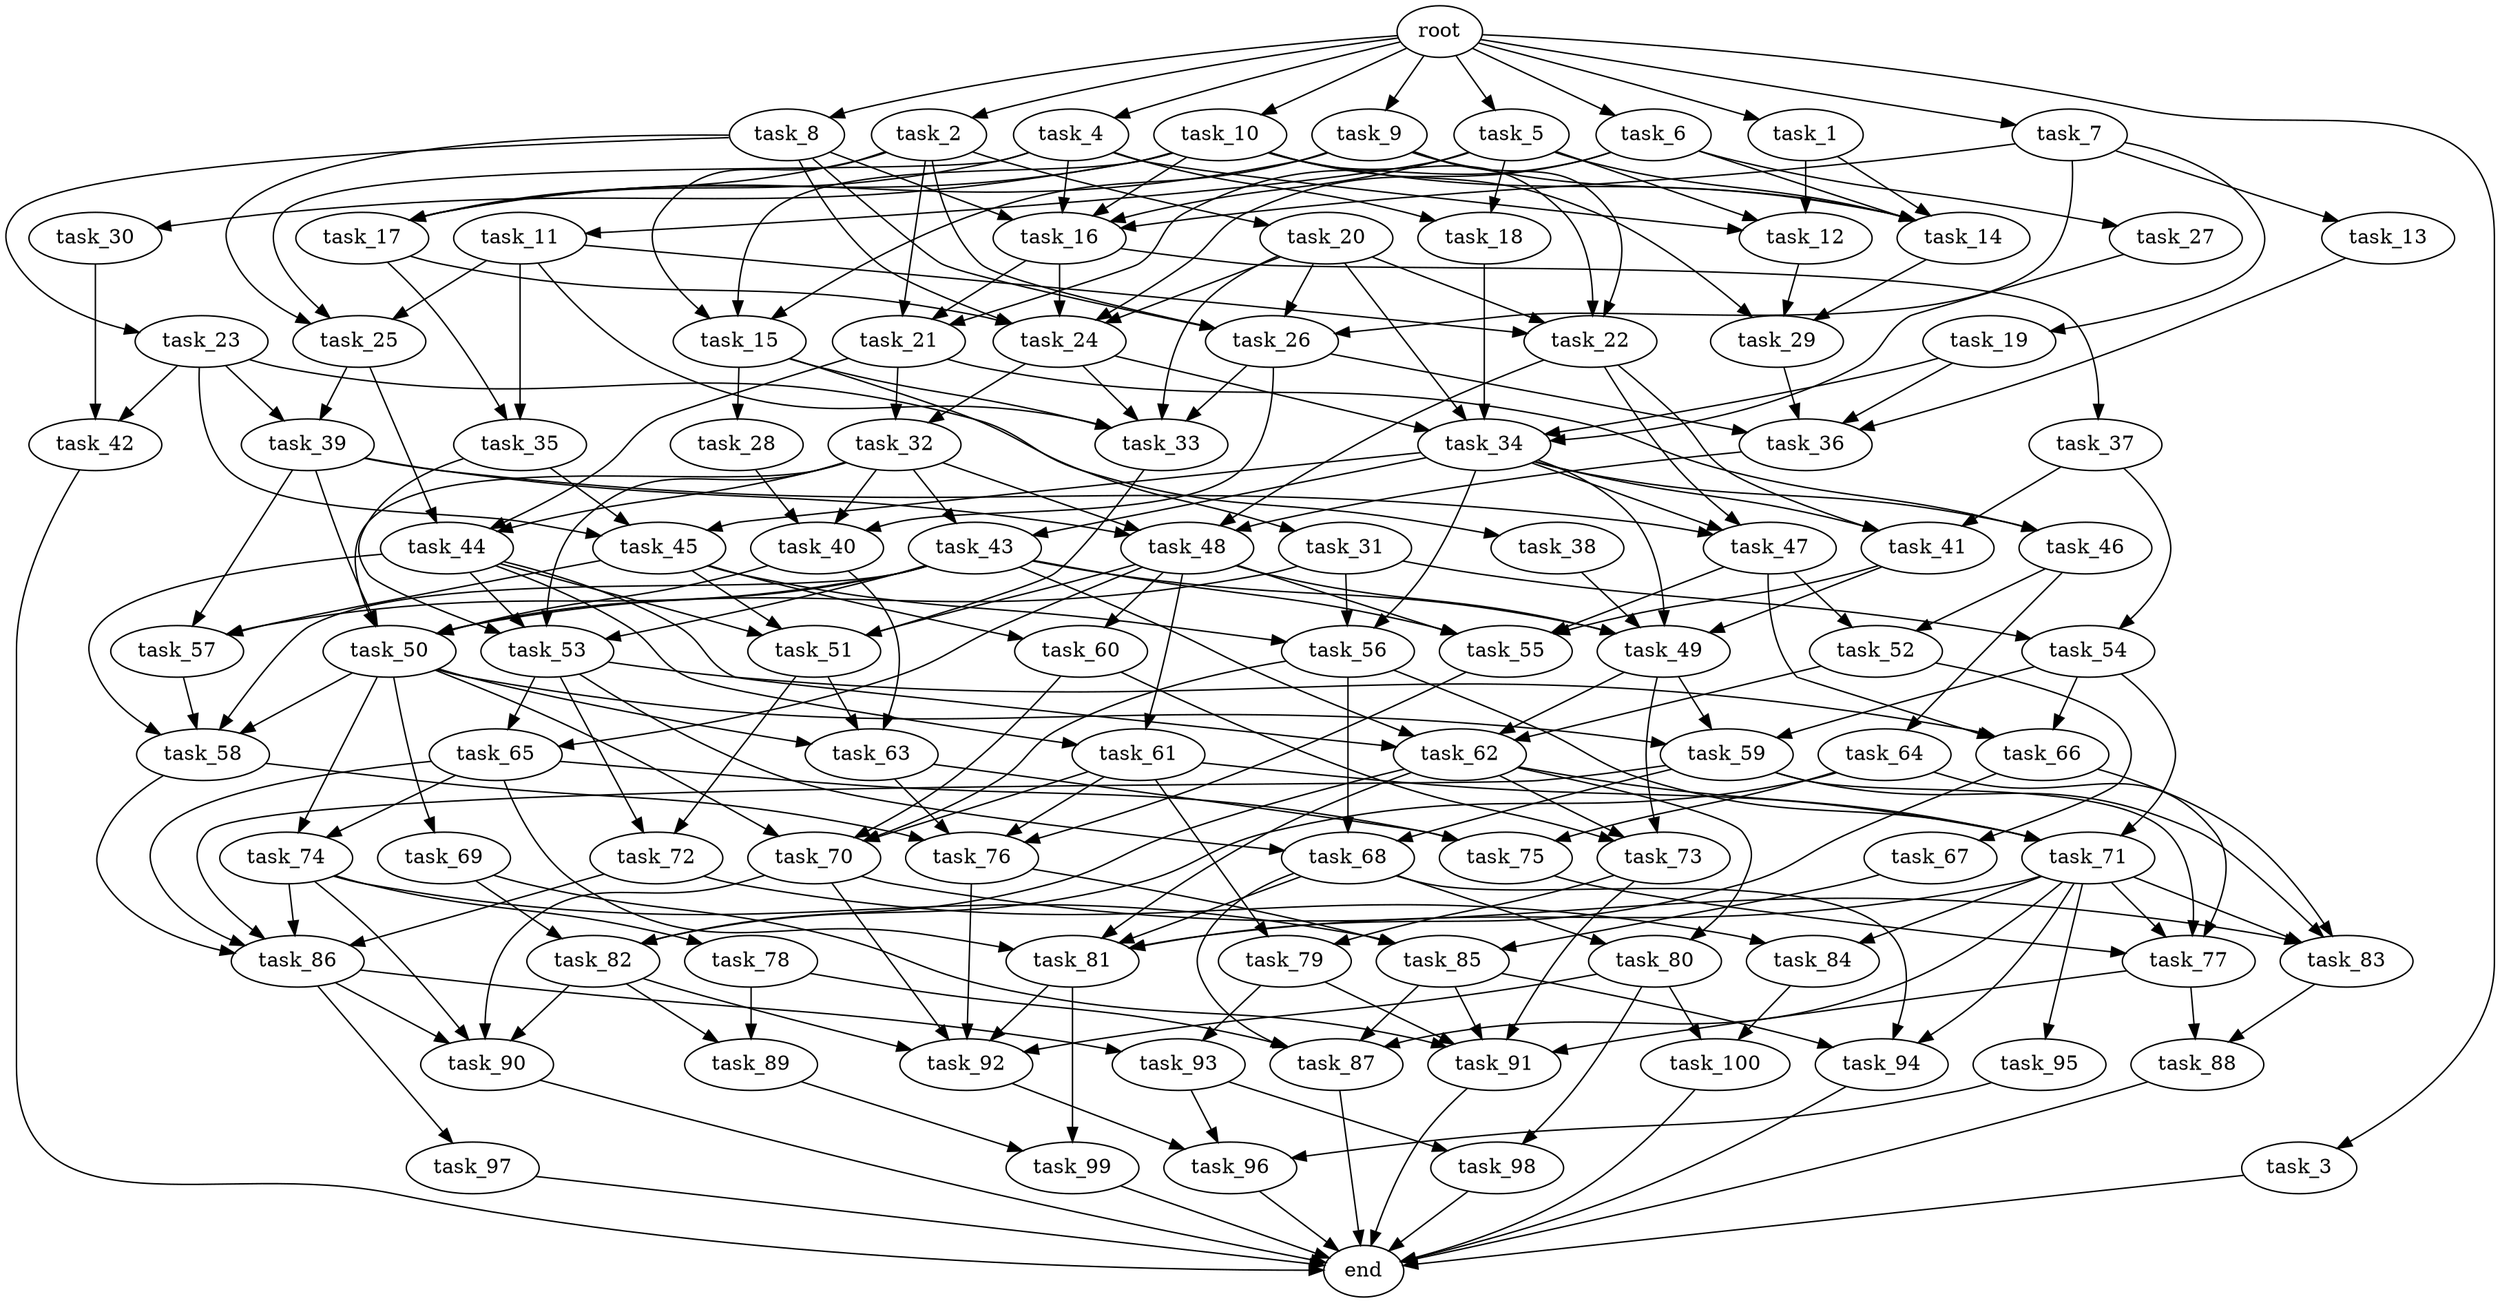 digraph G {
  task_75 [size="1.388623e+11"];
  task_100 [size="6.598407e+11"];
  task_92 [size="1.744907e+11"];
  task_19 [size="9.678929e+09"];
  task_68 [size="9.247514e+11"];
  task_71 [size="4.567340e+11"];
  task_60 [size="5.308724e+11"];
  task_73 [size="8.471980e+09"];
  task_50 [size="7.151052e+11"];
  task_31 [size="2.531317e+11"];
  task_10 [size="1.176654e+11"];
  task_49 [size="6.690544e+11"];
  task_88 [size="8.274158e+11"];
  task_12 [size="4.888372e+11"];
  task_79 [size="7.938238e+11"];
  task_37 [size="8.757664e+11"];
  task_61 [size="2.068223e+11"];
  task_42 [size="1.227206e+11"];
  task_51 [size="8.131418e+11"];
  root [size="0.000000e+00"];
  task_56 [size="6.492977e+11"];
  task_95 [size="9.248685e+11"];
  task_22 [size="3.988572e+11"];
  task_32 [size="7.525183e+10"];
  task_25 [size="9.380233e+11"];
  task_99 [size="5.449822e+11"];
  task_96 [size="5.637856e+11"];
  task_36 [size="5.262361e+11"];
  task_16 [size="7.361700e+11"];
  task_33 [size="5.870343e+11"];
  task_27 [size="5.274706e+10"];
  task_89 [size="6.555377e+11"];
  end [size="0.000000e+00"];
  task_7 [size="3.330655e+11"];
  task_26 [size="3.011827e+10"];
  task_87 [size="6.300684e+11"];
  task_2 [size="8.319324e+11"];
  task_21 [size="5.435800e+11"];
  task_28 [size="6.836920e+11"];
  task_69 [size="3.530806e+11"];
  task_13 [size="3.561651e+11"];
  task_48 [size="9.691497e+11"];
  task_55 [size="6.792975e+11"];
  task_81 [size="8.332392e+11"];
  task_11 [size="6.374213e+11"];
  task_5 [size="4.668425e+11"];
  task_62 [size="7.083728e+11"];
  task_93 [size="2.557788e+11"];
  task_54 [size="4.916922e+11"];
  task_52 [size="1.988649e+11"];
  task_29 [size="8.108418e+10"];
  task_85 [size="7.412443e+10"];
  task_44 [size="4.986818e+11"];
  task_8 [size="2.241304e+11"];
  task_38 [size="3.645080e+11"];
  task_9 [size="9.124171e+10"];
  task_63 [size="4.052641e+11"];
  task_65 [size="3.433132e+11"];
  task_59 [size="8.023930e+11"];
  task_34 [size="2.567410e+11"];
  task_20 [size="6.231900e+11"];
  task_1 [size="9.198052e+10"];
  task_23 [size="8.688641e+11"];
  task_6 [size="6.034339e+10"];
  task_74 [size="3.039062e+11"];
  task_97 [size="2.159488e+11"];
  task_57 [size="6.209940e+11"];
  task_67 [size="2.196712e+11"];
  task_64 [size="6.007878e+11"];
  task_66 [size="7.432316e+11"];
  task_45 [size="3.837811e+11"];
  task_82 [size="8.865274e+11"];
  task_86 [size="8.104507e+10"];
  task_40 [size="5.801985e+11"];
  task_84 [size="7.869867e+11"];
  task_17 [size="7.188214e+11"];
  task_15 [size="9.267750e+11"];
  task_43 [size="2.822737e+11"];
  task_53 [size="2.717965e+11"];
  task_4 [size="4.801978e+10"];
  task_76 [size="9.720576e+11"];
  task_77 [size="1.060388e+11"];
  task_30 [size="8.993427e+11"];
  task_72 [size="7.407497e+11"];
  task_94 [size="4.375037e+11"];
  task_80 [size="8.332709e+11"];
  task_46 [size="7.641722e+11"];
  task_90 [size="9.981538e+11"];
  task_39 [size="4.699603e+11"];
  task_14 [size="2.189782e+11"];
  task_18 [size="7.155822e+11"];
  task_3 [size="9.314413e+10"];
  task_24 [size="8.394909e+11"];
  task_98 [size="2.064098e+11"];
  task_35 [size="4.587482e+11"];
  task_58 [size="6.005781e+11"];
  task_78 [size="1.084750e+11"];
  task_47 [size="1.363863e+11"];
  task_83 [size="4.803777e+11"];
  task_70 [size="5.366133e+11"];
  task_91 [size="5.978340e+11"];
  task_41 [size="4.952072e+11"];

  task_75 -> task_77 [size="2.650969e+07"];
  task_100 -> end [size="1.000000e-12"];
  task_92 -> task_96 [size="1.879285e+08"];
  task_19 -> task_34 [size="5.134819e+07"];
  task_19 -> task_36 [size="1.315590e+08"];
  task_68 -> task_80 [size="4.166354e+08"];
  task_68 -> task_81 [size="1.666478e+08"];
  task_68 -> task_87 [size="1.575171e+08"];
  task_68 -> task_94 [size="1.458346e+08"];
  task_71 -> task_77 [size="2.650969e+07"];
  task_71 -> task_83 [size="1.200944e+08"];
  task_71 -> task_87 [size="1.575171e+08"];
  task_71 -> task_84 [size="3.934934e+08"];
  task_71 -> task_94 [size="1.458346e+08"];
  task_71 -> task_81 [size="1.666478e+08"];
  task_71 -> task_95 [size="9.248685e+08"];
  task_60 -> task_70 [size="1.341533e+08"];
  task_60 -> task_73 [size="2.823993e+06"];
  task_73 -> task_91 [size="1.195668e+08"];
  task_73 -> task_79 [size="3.969119e+08"];
  task_50 -> task_69 [size="3.530806e+08"];
  task_50 -> task_58 [size="1.501445e+08"];
  task_50 -> task_63 [size="1.350880e+08"];
  task_50 -> task_74 [size="1.519531e+08"];
  task_50 -> task_70 [size="1.341533e+08"];
  task_50 -> task_59 [size="2.674643e+08"];
  task_31 -> task_50 [size="1.430210e+08"];
  task_31 -> task_54 [size="2.458461e+08"];
  task_31 -> task_56 [size="2.164326e+08"];
  task_10 -> task_30 [size="8.993427e+08"];
  task_10 -> task_14 [size="4.379565e+07"];
  task_10 -> task_22 [size="9.971431e+07"];
  task_10 -> task_17 [size="1.797053e+08"];
  task_10 -> task_15 [size="3.089250e+08"];
  task_10 -> task_16 [size="1.472340e+08"];
  task_10 -> task_29 [size="2.702806e+07"];
  task_49 -> task_62 [size="1.770932e+08"];
  task_49 -> task_73 [size="2.823993e+06"];
  task_49 -> task_59 [size="2.674643e+08"];
  task_88 -> end [size="1.000000e-12"];
  task_12 -> task_29 [size="2.702806e+07"];
  task_79 -> task_91 [size="1.195668e+08"];
  task_79 -> task_93 [size="1.278894e+08"];
  task_37 -> task_41 [size="1.650691e+08"];
  task_37 -> task_54 [size="2.458461e+08"];
  task_61 -> task_76 [size="2.430144e+08"];
  task_61 -> task_70 [size="1.341533e+08"];
  task_61 -> task_71 [size="1.141835e+08"];
  task_61 -> task_79 [size="3.969119e+08"];
  task_42 -> end [size="1.000000e-12"];
  task_51 -> task_72 [size="3.703748e+08"];
  task_51 -> task_63 [size="1.350880e+08"];
  root -> task_4 [size="1.000000e-12"];
  root -> task_7 [size="1.000000e-12"];
  root -> task_9 [size="1.000000e-12"];
  root -> task_1 [size="1.000000e-12"];
  root -> task_5 [size="1.000000e-12"];
  root -> task_2 [size="1.000000e-12"];
  root -> task_3 [size="1.000000e-12"];
  root -> task_6 [size="1.000000e-12"];
  root -> task_10 [size="1.000000e-12"];
  root -> task_8 [size="1.000000e-12"];
  task_56 -> task_68 [size="3.082505e+08"];
  task_56 -> task_70 [size="1.341533e+08"];
  task_56 -> task_71 [size="1.141835e+08"];
  task_95 -> task_96 [size="1.879285e+08"];
  task_22 -> task_48 [size="2.422874e+08"];
  task_22 -> task_41 [size="1.650691e+08"];
  task_22 -> task_47 [size="4.546209e+07"];
  task_32 -> task_50 [size="1.430210e+08"];
  task_32 -> task_44 [size="1.662273e+08"];
  task_32 -> task_40 [size="1.933995e+08"];
  task_32 -> task_48 [size="2.422874e+08"];
  task_32 -> task_43 [size="1.411368e+08"];
  task_32 -> task_53 [size="6.794913e+07"];
  task_25 -> task_39 [size="2.349801e+08"];
  task_25 -> task_44 [size="1.662273e+08"];
  task_99 -> end [size="1.000000e-12"];
  task_96 -> end [size="1.000000e-12"];
  task_36 -> task_48 [size="2.422874e+08"];
  task_16 -> task_37 [size="8.757664e+08"];
  task_16 -> task_21 [size="1.811933e+08"];
  task_16 -> task_24 [size="1.678982e+08"];
  task_33 -> task_51 [size="2.032855e+08"];
  task_27 -> task_34 [size="5.134819e+07"];
  task_89 -> task_99 [size="2.724911e+08"];
  task_7 -> task_13 [size="3.561651e+08"];
  task_7 -> task_16 [size="1.472340e+08"];
  task_7 -> task_26 [size="7.529567e+06"];
  task_7 -> task_19 [size="9.678929e+06"];
  task_26 -> task_36 [size="1.315590e+08"];
  task_26 -> task_40 [size="1.933995e+08"];
  task_26 -> task_33 [size="1.174069e+08"];
  task_87 -> end [size="1.000000e-12"];
  task_2 -> task_17 [size="1.797053e+08"];
  task_2 -> task_15 [size="3.089250e+08"];
  task_2 -> task_20 [size="6.231900e+08"];
  task_2 -> task_26 [size="7.529567e+06"];
  task_2 -> task_21 [size="1.811933e+08"];
  task_21 -> task_44 [size="1.662273e+08"];
  task_21 -> task_32 [size="3.762591e+07"];
  task_21 -> task_46 [size="3.820861e+08"];
  task_28 -> task_40 [size="1.933995e+08"];
  task_69 -> task_91 [size="1.195668e+08"];
  task_69 -> task_82 [size="2.955091e+08"];
  task_13 -> task_36 [size="1.315590e+08"];
  task_48 -> task_61 [size="1.034112e+08"];
  task_48 -> task_51 [size="2.032855e+08"];
  task_48 -> task_65 [size="1.716566e+08"];
  task_48 -> task_49 [size="1.338109e+08"];
  task_48 -> task_60 [size="2.654362e+08"];
  task_48 -> task_55 [size="1.698244e+08"];
  task_55 -> task_76 [size="2.430144e+08"];
  task_81 -> task_99 [size="2.724911e+08"];
  task_81 -> task_92 [size="3.489814e+07"];
  task_11 -> task_22 [size="9.971431e+07"];
  task_11 -> task_35 [size="2.293741e+08"];
  task_11 -> task_25 [size="3.126744e+08"];
  task_11 -> task_33 [size="1.174069e+08"];
  task_5 -> task_12 [size="1.629457e+08"];
  task_5 -> task_16 [size="1.472340e+08"];
  task_5 -> task_14 [size="4.379565e+07"];
  task_5 -> task_11 [size="6.374213e+08"];
  task_5 -> task_18 [size="3.577911e+08"];
  task_62 -> task_80 [size="4.166354e+08"];
  task_62 -> task_82 [size="2.955091e+08"];
  task_62 -> task_71 [size="1.141835e+08"];
  task_62 -> task_81 [size="1.666478e+08"];
  task_62 -> task_73 [size="2.823993e+06"];
  task_93 -> task_98 [size="1.032049e+08"];
  task_93 -> task_96 [size="1.879285e+08"];
  task_54 -> task_66 [size="2.477439e+08"];
  task_54 -> task_71 [size="1.141835e+08"];
  task_54 -> task_59 [size="2.674643e+08"];
  task_52 -> task_62 [size="1.770932e+08"];
  task_52 -> task_67 [size="2.196712e+08"];
  task_29 -> task_36 [size="1.315590e+08"];
  task_85 -> task_91 [size="1.195668e+08"];
  task_85 -> task_94 [size="1.458346e+08"];
  task_85 -> task_87 [size="1.575171e+08"];
  task_44 -> task_61 [size="1.034112e+08"];
  task_44 -> task_58 [size="1.501445e+08"];
  task_44 -> task_53 [size="6.794913e+07"];
  task_44 -> task_51 [size="2.032855e+08"];
  task_44 -> task_62 [size="1.770932e+08"];
  task_8 -> task_24 [size="1.678982e+08"];
  task_8 -> task_16 [size="1.472340e+08"];
  task_8 -> task_26 [size="7.529567e+06"];
  task_8 -> task_23 [size="8.688641e+08"];
  task_8 -> task_25 [size="3.126744e+08"];
  task_38 -> task_49 [size="1.338109e+08"];
  task_9 -> task_17 [size="1.797053e+08"];
  task_9 -> task_15 [size="3.089250e+08"];
  task_9 -> task_14 [size="4.379565e+07"];
  task_9 -> task_22 [size="9.971431e+07"];
  task_63 -> task_75 [size="4.628744e+07"];
  task_63 -> task_76 [size="2.430144e+08"];
  task_65 -> task_75 [size="4.628744e+07"];
  task_65 -> task_81 [size="1.666478e+08"];
  task_65 -> task_86 [size="1.620901e+07"];
  task_65 -> task_74 [size="1.519531e+08"];
  task_59 -> task_68 [size="3.082505e+08"];
  task_59 -> task_77 [size="2.650969e+07"];
  task_59 -> task_86 [size="1.620901e+07"];
  task_59 -> task_83 [size="1.200944e+08"];
  task_34 -> task_45 [size="1.279270e+08"];
  task_34 -> task_47 [size="4.546209e+07"];
  task_34 -> task_49 [size="1.338109e+08"];
  task_34 -> task_41 [size="1.650691e+08"];
  task_34 -> task_43 [size="1.411368e+08"];
  task_34 -> task_56 [size="2.164326e+08"];
  task_34 -> task_46 [size="3.820861e+08"];
  task_20 -> task_34 [size="5.134819e+07"];
  task_20 -> task_22 [size="9.971431e+07"];
  task_20 -> task_24 [size="1.678982e+08"];
  task_20 -> task_26 [size="7.529567e+06"];
  task_20 -> task_33 [size="1.174069e+08"];
  task_1 -> task_12 [size="1.629457e+08"];
  task_1 -> task_14 [size="4.379565e+07"];
  task_23 -> task_45 [size="1.279270e+08"];
  task_23 -> task_42 [size="6.136028e+07"];
  task_23 -> task_38 [size="3.645080e+08"];
  task_23 -> task_39 [size="2.349801e+08"];
  task_6 -> task_21 [size="1.811933e+08"];
  task_6 -> task_24 [size="1.678982e+08"];
  task_6 -> task_14 [size="4.379565e+07"];
  task_6 -> task_27 [size="5.274706e+07"];
  task_74 -> task_78 [size="1.084750e+08"];
  task_74 -> task_86 [size="1.620901e+07"];
  task_74 -> task_85 [size="2.470814e+07"];
  task_74 -> task_90 [size="2.495384e+08"];
  task_97 -> end [size="1.000000e-12"];
  task_57 -> task_58 [size="1.501445e+08"];
  task_67 -> task_85 [size="2.470814e+07"];
  task_64 -> task_75 [size="4.628744e+07"];
  task_64 -> task_77 [size="2.650969e+07"];
  task_64 -> task_82 [size="2.955091e+08"];
  task_66 -> task_81 [size="1.666478e+08"];
  task_66 -> task_83 [size="1.200944e+08"];
  task_45 -> task_57 [size="2.069980e+08"];
  task_45 -> task_60 [size="2.654362e+08"];
  task_45 -> task_51 [size="2.032855e+08"];
  task_45 -> task_56 [size="2.164326e+08"];
  task_82 -> task_92 [size="3.489814e+07"];
  task_82 -> task_89 [size="3.277689e+08"];
  task_82 -> task_90 [size="2.495384e+08"];
  task_86 -> task_97 [size="2.159488e+08"];
  task_86 -> task_90 [size="2.495384e+08"];
  task_86 -> task_93 [size="1.278894e+08"];
  task_40 -> task_50 [size="1.430210e+08"];
  task_40 -> task_63 [size="1.350880e+08"];
  task_84 -> task_100 [size="3.299204e+08"];
  task_17 -> task_24 [size="1.678982e+08"];
  task_17 -> task_35 [size="2.293741e+08"];
  task_15 -> task_31 [size="2.531317e+08"];
  task_15 -> task_28 [size="6.836920e+08"];
  task_15 -> task_33 [size="1.174069e+08"];
  task_43 -> task_50 [size="1.430210e+08"];
  task_43 -> task_58 [size="1.501445e+08"];
  task_43 -> task_57 [size="2.069980e+08"];
  task_43 -> task_62 [size="1.770932e+08"];
  task_43 -> task_49 [size="1.338109e+08"];
  task_43 -> task_53 [size="6.794913e+07"];
  task_43 -> task_55 [size="1.698244e+08"];
  task_53 -> task_66 [size="2.477439e+08"];
  task_53 -> task_68 [size="3.082505e+08"];
  task_53 -> task_72 [size="3.703748e+08"];
  task_53 -> task_65 [size="1.716566e+08"];
  task_4 -> task_12 [size="1.629457e+08"];
  task_4 -> task_17 [size="1.797053e+08"];
  task_4 -> task_18 [size="3.577911e+08"];
  task_4 -> task_16 [size="1.472340e+08"];
  task_4 -> task_25 [size="3.126744e+08"];
  task_76 -> task_92 [size="3.489814e+07"];
  task_76 -> task_85 [size="2.470814e+07"];
  task_77 -> task_91 [size="1.195668e+08"];
  task_77 -> task_88 [size="4.137079e+08"];
  task_30 -> task_42 [size="6.136028e+07"];
  task_72 -> task_86 [size="1.620901e+07"];
  task_72 -> task_84 [size="3.934934e+08"];
  task_94 -> end [size="1.000000e-12"];
  task_80 -> task_98 [size="1.032049e+08"];
  task_80 -> task_92 [size="3.489814e+07"];
  task_80 -> task_100 [size="3.299204e+08"];
  task_46 -> task_52 [size="9.943246e+07"];
  task_46 -> task_64 [size="6.007878e+08"];
  task_90 -> end [size="1.000000e-12"];
  task_39 -> task_48 [size="2.422874e+08"];
  task_39 -> task_50 [size="1.430210e+08"];
  task_39 -> task_47 [size="4.546209e+07"];
  task_39 -> task_57 [size="2.069980e+08"];
  task_14 -> task_29 [size="2.702806e+07"];
  task_18 -> task_34 [size="5.134819e+07"];
  task_3 -> end [size="1.000000e-12"];
  task_24 -> task_34 [size="5.134819e+07"];
  task_24 -> task_32 [size="3.762591e+07"];
  task_24 -> task_33 [size="1.174069e+08"];
  task_98 -> end [size="1.000000e-12"];
  task_35 -> task_45 [size="1.279270e+08"];
  task_35 -> task_53 [size="6.794913e+07"];
  task_58 -> task_76 [size="2.430144e+08"];
  task_58 -> task_86 [size="1.620901e+07"];
  task_78 -> task_89 [size="3.277689e+08"];
  task_78 -> task_87 [size="1.575171e+08"];
  task_47 -> task_66 [size="2.477439e+08"];
  task_47 -> task_52 [size="9.943246e+07"];
  task_47 -> task_55 [size="1.698244e+08"];
  task_83 -> task_88 [size="4.137079e+08"];
  task_70 -> task_83 [size="1.200944e+08"];
  task_70 -> task_92 [size="3.489814e+07"];
  task_70 -> task_90 [size="2.495384e+08"];
  task_91 -> end [size="1.000000e-12"];
  task_41 -> task_49 [size="1.338109e+08"];
  task_41 -> task_55 [size="1.698244e+08"];
}
